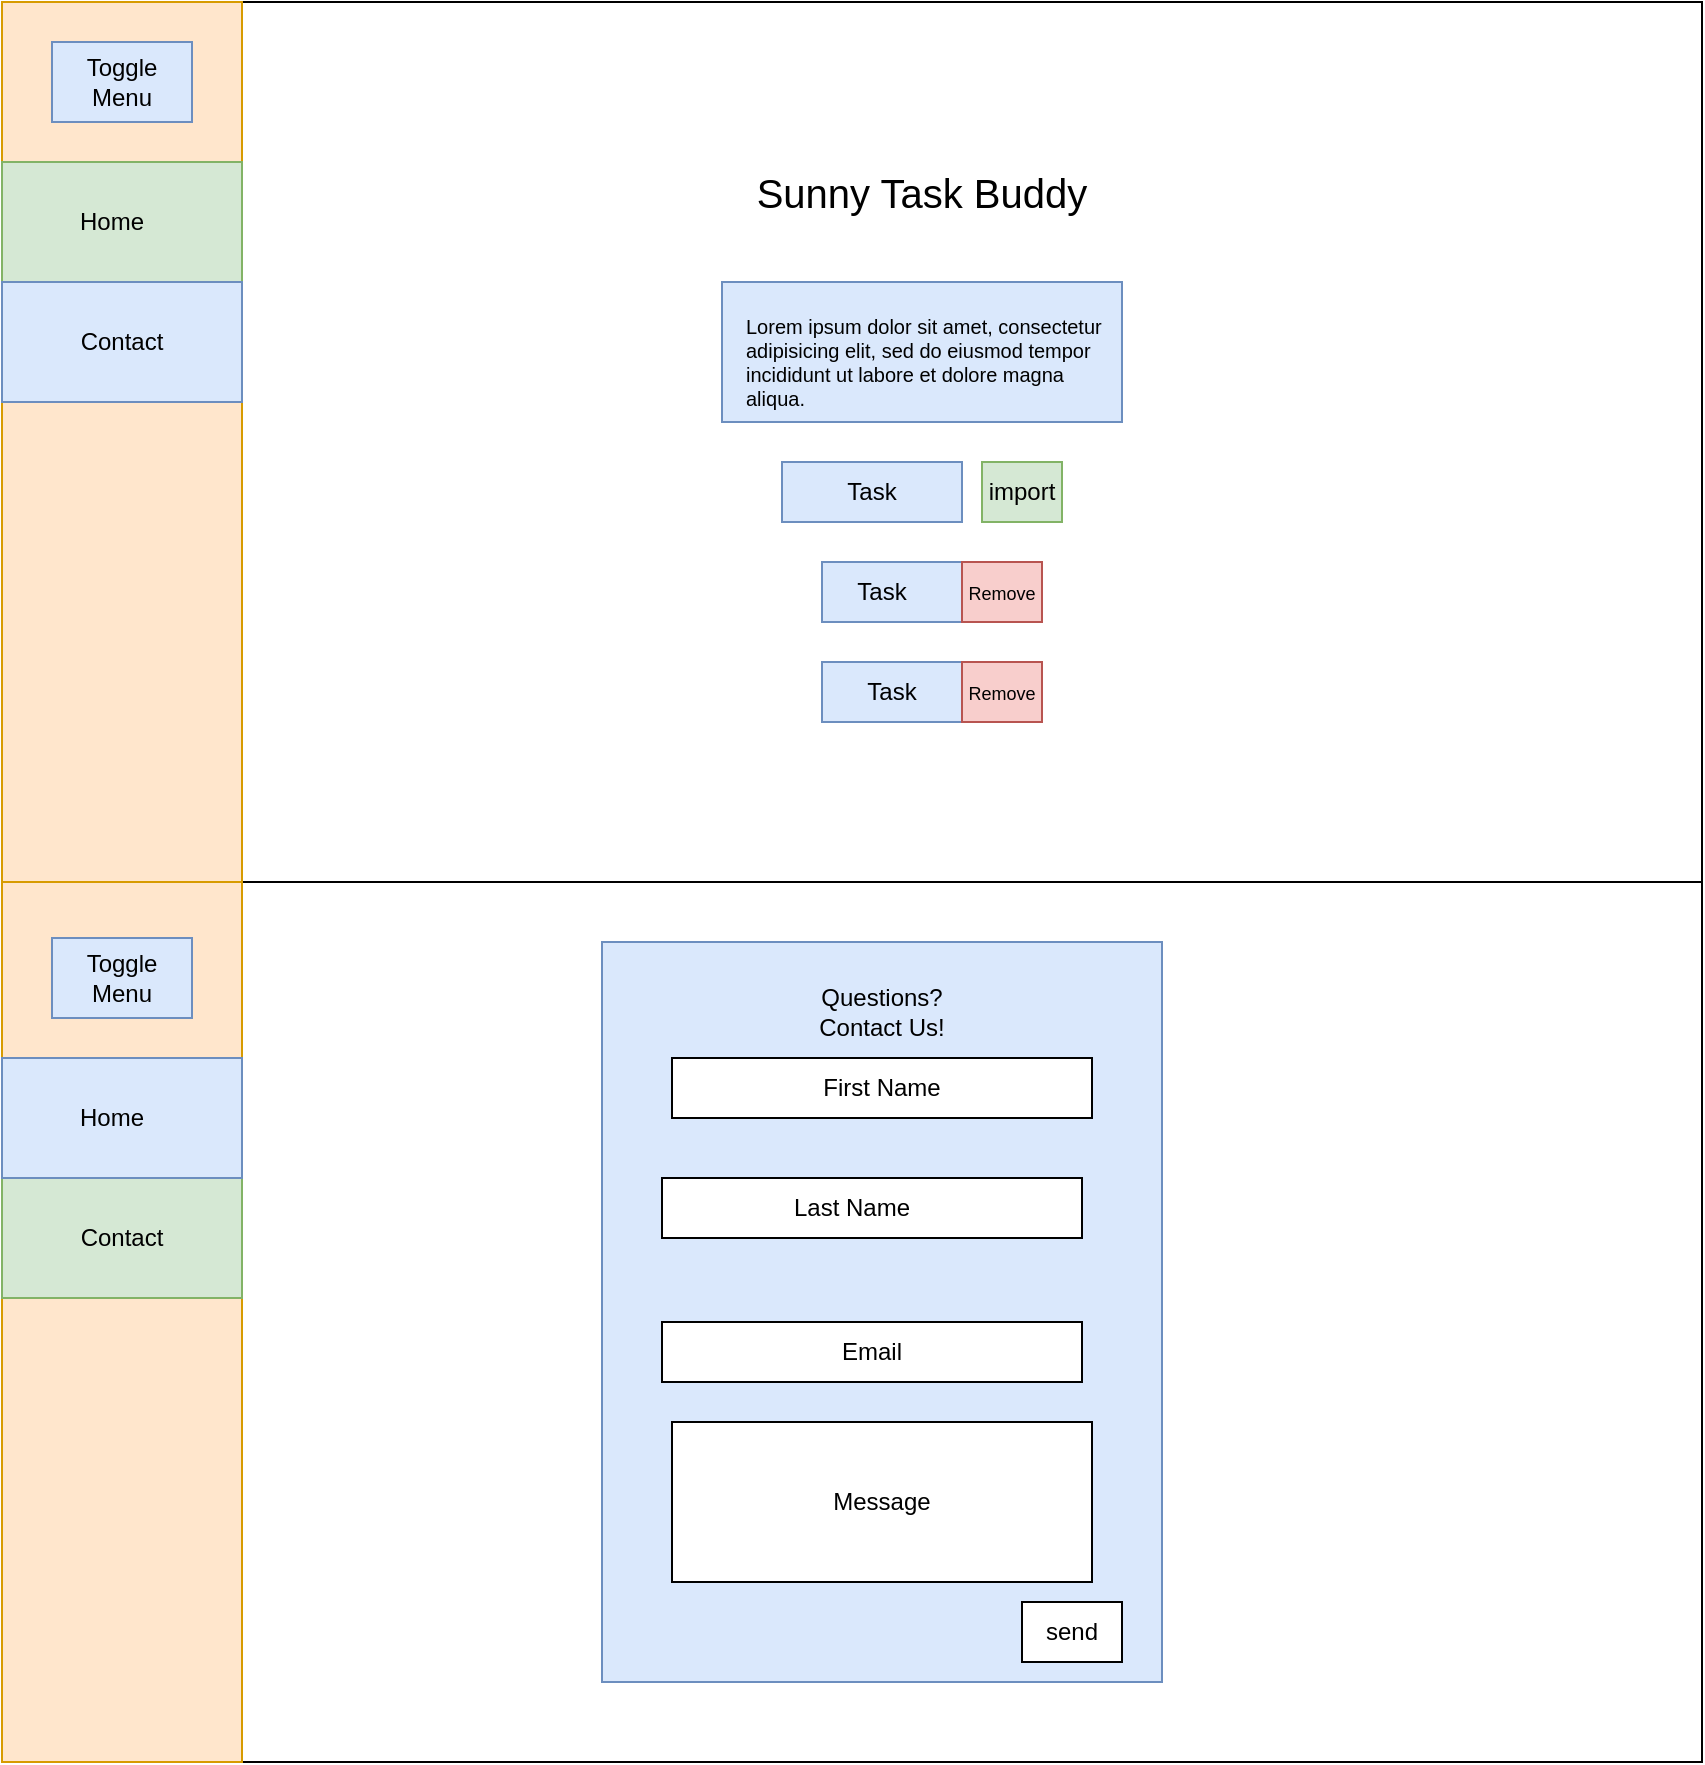 <mxfile version="24.0.7" type="github">
  <diagram name="Page-1" id="QMZkgVr2zvwKohGMbzhy">
    <mxGraphModel dx="1221" dy="761" grid="1" gridSize="10" guides="1" tooltips="1" connect="1" arrows="1" fold="1" page="1" pageScale="1" pageWidth="850" pageHeight="1100" math="0" shadow="0">
      <root>
        <mxCell id="0" />
        <mxCell id="1" parent="0" />
        <mxCell id="J9flLAHnNrRXOytV0JIl-2" value="" style="rounded=0;whiteSpace=wrap;html=1;" vertex="1" parent="1">
          <mxGeometry y="440" width="850" height="440" as="geometry" />
        </mxCell>
        <mxCell id="J9flLAHnNrRXOytV0JIl-37" value="" style="rounded=0;whiteSpace=wrap;html=1;fillColor=#ffe6cc;strokeColor=#d79b00;" vertex="1" parent="1">
          <mxGeometry y="440" width="120" height="440" as="geometry" />
        </mxCell>
        <mxCell id="J9flLAHnNrRXOytV0JIl-39" value="" style="rounded=0;whiteSpace=wrap;html=1;fillColor=#d5e8d4;strokeColor=#82b366;" vertex="1" parent="1">
          <mxGeometry y="588" width="120" height="60" as="geometry" />
        </mxCell>
        <mxCell id="J9flLAHnNrRXOytV0JIl-38" value="" style="rounded=0;whiteSpace=wrap;html=1;fillColor=#dae8fc;strokeColor=#6c8ebf;" vertex="1" parent="1">
          <mxGeometry y="528" width="120" height="60" as="geometry" />
        </mxCell>
        <mxCell id="J9flLAHnNrRXOytV0JIl-1" value="" style="rounded=0;whiteSpace=wrap;html=1;" vertex="1" parent="1">
          <mxGeometry width="850" height="440" as="geometry" />
        </mxCell>
        <mxCell id="J9flLAHnNrRXOytV0JIl-3" value="" style="rounded=0;whiteSpace=wrap;html=1;fillColor=#ffe6cc;strokeColor=#d79b00;" vertex="1" parent="1">
          <mxGeometry width="120" height="440" as="geometry" />
        </mxCell>
        <mxCell id="J9flLAHnNrRXOytV0JIl-5" value="" style="rounded=0;whiteSpace=wrap;html=1;fillColor=#dae8fc;strokeColor=#6c8ebf;" vertex="1" parent="1">
          <mxGeometry x="300" y="470" width="280" height="370" as="geometry" />
        </mxCell>
        <mxCell id="J9flLAHnNrRXOytV0JIl-6" value="" style="rounded=0;whiteSpace=wrap;html=1;fillColor=#dae8fc;strokeColor=#6c8ebf;" vertex="1" parent="1">
          <mxGeometry x="360" y="140" width="200" height="70" as="geometry" />
        </mxCell>
        <mxCell id="J9flLAHnNrRXOytV0JIl-7" value="" style="rounded=0;whiteSpace=wrap;html=1;fillColor=#dae8fc;strokeColor=#6c8ebf;" vertex="1" parent="1">
          <mxGeometry x="390" y="230" width="90" height="30" as="geometry" />
        </mxCell>
        <mxCell id="J9flLAHnNrRXOytV0JIl-8" value="" style="rounded=0;whiteSpace=wrap;html=1;fillColor=#d5e8d4;strokeColor=#82b366;" vertex="1" parent="1">
          <mxGeometry x="490" y="230" width="40" height="30" as="geometry" />
        </mxCell>
        <mxCell id="J9flLAHnNrRXOytV0JIl-9" value="" style="rounded=0;whiteSpace=wrap;html=1;fillColor=#dae8fc;strokeColor=#6c8ebf;" vertex="1" parent="1">
          <mxGeometry x="410" y="280" width="110" height="30" as="geometry" />
        </mxCell>
        <mxCell id="J9flLAHnNrRXOytV0JIl-10" value="" style="rounded=0;whiteSpace=wrap;html=1;fillColor=#dae8fc;strokeColor=#6c8ebf;" vertex="1" parent="1">
          <mxGeometry x="410" y="330" width="110" height="30" as="geometry" />
        </mxCell>
        <mxCell id="J9flLAHnNrRXOytV0JIl-11" value="&lt;font style=&quot;font-size: 20px;&quot;&gt;Sunny Task Buddy&lt;/font&gt;" style="text;html=1;align=center;verticalAlign=middle;whiteSpace=wrap;rounded=0;" vertex="1" parent="1">
          <mxGeometry x="345" y="80" width="230" height="30" as="geometry" />
        </mxCell>
        <mxCell id="J9flLAHnNrRXOytV0JIl-14" value="" style="rounded=0;whiteSpace=wrap;html=1;fillColor=#f8cecc;strokeColor=#b85450;" vertex="1" parent="1">
          <mxGeometry x="480" y="280" width="40" height="30" as="geometry" />
        </mxCell>
        <mxCell id="J9flLAHnNrRXOytV0JIl-17" value="" style="rounded=0;whiteSpace=wrap;html=1;fillColor=#f8cecc;strokeColor=#b85450;" vertex="1" parent="1">
          <mxGeometry x="480" y="330" width="40" height="30" as="geometry" />
        </mxCell>
        <mxCell id="J9flLAHnNrRXOytV0JIl-20" value="&lt;h1 style=&quot;margin-top: 0px;&quot;&gt;&lt;br&gt;&lt;/h1&gt;&lt;p style=&quot;font-size: 10px;&quot;&gt;Lorem ipsum dolor sit amet, consectetur adipisicing elit, sed do eiusmod tempor incididunt ut labore et dolore magna aliqua.&lt;/p&gt;" style="text;html=1;whiteSpace=wrap;overflow=hidden;rounded=0;" vertex="1" parent="1">
          <mxGeometry x="370" y="105" width="190" height="140" as="geometry" />
        </mxCell>
        <mxCell id="J9flLAHnNrRXOytV0JIl-22" value="" style="rounded=0;whiteSpace=wrap;html=1;fillColor=#d5e8d4;strokeColor=#82b366;" vertex="1" parent="1">
          <mxGeometry y="80" width="120" height="60" as="geometry" />
        </mxCell>
        <mxCell id="J9flLAHnNrRXOytV0JIl-23" value="" style="rounded=0;whiteSpace=wrap;html=1;fillColor=#dae8fc;strokeColor=#6c8ebf;" vertex="1" parent="1">
          <mxGeometry y="140" width="120" height="60" as="geometry" />
        </mxCell>
        <mxCell id="J9flLAHnNrRXOytV0JIl-24" value="" style="rounded=0;whiteSpace=wrap;html=1;fillColor=#dae8fc;strokeColor=#6c8ebf;" vertex="1" parent="1">
          <mxGeometry x="25" y="20" width="70" height="40" as="geometry" />
        </mxCell>
        <mxCell id="J9flLAHnNrRXOytV0JIl-25" value="Toggle Menu" style="text;html=1;align=center;verticalAlign=middle;whiteSpace=wrap;rounded=0;" vertex="1" parent="1">
          <mxGeometry x="30" y="25" width="60" height="30" as="geometry" />
        </mxCell>
        <mxCell id="J9flLAHnNrRXOytV0JIl-26" value="Home" style="text;html=1;align=center;verticalAlign=middle;whiteSpace=wrap;rounded=0;" vertex="1" parent="1">
          <mxGeometry x="25" y="95" width="60" height="30" as="geometry" />
        </mxCell>
        <mxCell id="J9flLAHnNrRXOytV0JIl-28" value="Contact" style="text;html=1;align=center;verticalAlign=middle;whiteSpace=wrap;rounded=0;" vertex="1" parent="1">
          <mxGeometry x="30" y="155" width="60" height="30" as="geometry" />
        </mxCell>
        <mxCell id="J9flLAHnNrRXOytV0JIl-33" value="" style="rounded=0;whiteSpace=wrap;html=1;fillColor=#dae8fc;strokeColor=#6c8ebf;" vertex="1" parent="1">
          <mxGeometry x="25" y="468" width="70" height="40" as="geometry" />
        </mxCell>
        <mxCell id="J9flLAHnNrRXOytV0JIl-34" value="Toggle Menu" style="text;html=1;align=center;verticalAlign=middle;whiteSpace=wrap;rounded=0;" vertex="1" parent="1">
          <mxGeometry x="30" y="473" width="60" height="30" as="geometry" />
        </mxCell>
        <mxCell id="J9flLAHnNrRXOytV0JIl-35" value="Home" style="text;html=1;align=center;verticalAlign=middle;whiteSpace=wrap;rounded=0;" vertex="1" parent="1">
          <mxGeometry x="25" y="543" width="60" height="30" as="geometry" />
        </mxCell>
        <mxCell id="J9flLAHnNrRXOytV0JIl-36" value="Contact" style="text;html=1;align=center;verticalAlign=middle;whiteSpace=wrap;rounded=0;" vertex="1" parent="1">
          <mxGeometry x="30" y="603" width="60" height="30" as="geometry" />
        </mxCell>
        <mxCell id="J9flLAHnNrRXOytV0JIl-40" value="" style="rounded=0;whiteSpace=wrap;html=1;" vertex="1" parent="1">
          <mxGeometry x="335" y="528" width="210" height="30" as="geometry" />
        </mxCell>
        <mxCell id="J9flLAHnNrRXOytV0JIl-41" value="" style="rounded=0;whiteSpace=wrap;html=1;" vertex="1" parent="1">
          <mxGeometry x="330" y="588" width="210" height="30" as="geometry" />
        </mxCell>
        <mxCell id="J9flLAHnNrRXOytV0JIl-42" value="" style="rounded=0;whiteSpace=wrap;html=1;" vertex="1" parent="1">
          <mxGeometry x="335" y="710" width="210" height="80" as="geometry" />
        </mxCell>
        <mxCell id="J9flLAHnNrRXOytV0JIl-43" value="" style="rounded=0;whiteSpace=wrap;html=1;" vertex="1" parent="1">
          <mxGeometry x="330" y="660" width="210" height="30" as="geometry" />
        </mxCell>
        <mxCell id="J9flLAHnNrRXOytV0JIl-44" value="" style="rounded=0;whiteSpace=wrap;html=1;" vertex="1" parent="1">
          <mxGeometry x="510" y="800" width="50" height="30" as="geometry" />
        </mxCell>
        <mxCell id="J9flLAHnNrRXOytV0JIl-45" value="Questions?Contact Us!" style="text;html=1;align=center;verticalAlign=middle;whiteSpace=wrap;rounded=0;" vertex="1" parent="1">
          <mxGeometry x="390" y="490" width="100" height="30" as="geometry" />
        </mxCell>
        <mxCell id="J9flLAHnNrRXOytV0JIl-46" value="First Name" style="text;html=1;align=center;verticalAlign=middle;whiteSpace=wrap;rounded=0;" vertex="1" parent="1">
          <mxGeometry x="390" y="528" width="100" height="30" as="geometry" />
        </mxCell>
        <mxCell id="J9flLAHnNrRXOytV0JIl-47" value="Last Name" style="text;html=1;align=center;verticalAlign=middle;whiteSpace=wrap;rounded=0;" vertex="1" parent="1">
          <mxGeometry x="375" y="588" width="100" height="30" as="geometry" />
        </mxCell>
        <mxCell id="J9flLAHnNrRXOytV0JIl-48" value="Email" style="text;html=1;align=center;verticalAlign=middle;whiteSpace=wrap;rounded=0;" vertex="1" parent="1">
          <mxGeometry x="385" y="660" width="100" height="30" as="geometry" />
        </mxCell>
        <mxCell id="J9flLAHnNrRXOytV0JIl-49" value="Message" style="text;html=1;align=center;verticalAlign=middle;whiteSpace=wrap;rounded=0;" vertex="1" parent="1">
          <mxGeometry x="390" y="735" width="100" height="30" as="geometry" />
        </mxCell>
        <mxCell id="J9flLAHnNrRXOytV0JIl-50" value="send" style="text;html=1;align=center;verticalAlign=middle;whiteSpace=wrap;rounded=0;" vertex="1" parent="1">
          <mxGeometry x="485" y="800" width="100" height="30" as="geometry" />
        </mxCell>
        <mxCell id="J9flLAHnNrRXOytV0JIl-51" value="Task" style="text;html=1;align=center;verticalAlign=middle;whiteSpace=wrap;rounded=0;" vertex="1" parent="1">
          <mxGeometry x="405" y="230" width="60" height="30" as="geometry" />
        </mxCell>
        <mxCell id="J9flLAHnNrRXOytV0JIl-52" value="import" style="text;html=1;align=center;verticalAlign=middle;whiteSpace=wrap;rounded=0;" vertex="1" parent="1">
          <mxGeometry x="480" y="230" width="60" height="30" as="geometry" />
        </mxCell>
        <mxCell id="J9flLAHnNrRXOytV0JIl-53" value="&lt;font style=&quot;font-size: 9px;&quot;&gt;Remove&lt;/font&gt;" style="text;html=1;align=center;verticalAlign=middle;whiteSpace=wrap;rounded=0;" vertex="1" parent="1">
          <mxGeometry x="470" y="280" width="60" height="30" as="geometry" />
        </mxCell>
        <mxCell id="J9flLAHnNrRXOytV0JIl-54" value="&lt;font style=&quot;font-size: 9px;&quot;&gt;Remove&lt;/font&gt;" style="text;html=1;align=center;verticalAlign=middle;whiteSpace=wrap;rounded=0;" vertex="1" parent="1">
          <mxGeometry x="470" y="330" width="60" height="30" as="geometry" />
        </mxCell>
        <mxCell id="J9flLAHnNrRXOytV0JIl-55" value="Task" style="text;html=1;align=center;verticalAlign=middle;whiteSpace=wrap;rounded=0;" vertex="1" parent="1">
          <mxGeometry x="410" y="280" width="60" height="30" as="geometry" />
        </mxCell>
        <mxCell id="J9flLAHnNrRXOytV0JIl-56" value="Task" style="text;html=1;align=center;verticalAlign=middle;whiteSpace=wrap;rounded=0;" vertex="1" parent="1">
          <mxGeometry x="415" y="330" width="60" height="30" as="geometry" />
        </mxCell>
      </root>
    </mxGraphModel>
  </diagram>
</mxfile>
